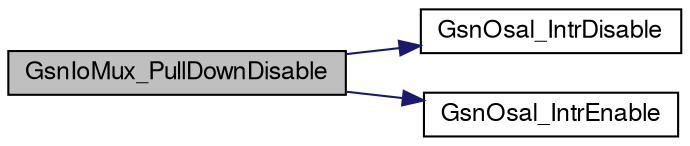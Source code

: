 digraph G
{
  edge [fontname="FreeSans",fontsize="12",labelfontname="FreeSans",labelfontsize="12"];
  node [fontname="FreeSans",fontsize="12",shape=record];
  rankdir=LR;
  Node1 [label="GsnIoMux_PullDownDisable",height=0.2,width=0.4,color="black", fillcolor="grey75", style="filled" fontcolor="black"];
  Node1 -> Node2 [color="midnightblue",fontsize="12",style="solid",fontname="FreeSans"];
  Node2 [label="GsnOsal_IntrDisable",height=0.2,width=0.4,color="black", fillcolor="white", style="filled",URL="$a00650.html#ga1ed551b8d69faf123769e95f1d1a6a7b",tooltip="Disable interrupts. This function disables interrupts at ARM core level. It returns the interrupt sta..."];
  Node1 -> Node3 [color="midnightblue",fontsize="12",style="solid",fontname="FreeSans"];
  Node3 [label="GsnOsal_IntrEnable",height=0.2,width=0.4,color="black", fillcolor="white", style="filled",URL="$a00650.html#ga2b636bd2ea78e766272d3b316fc56caf",tooltip="Enables interrupts. This function enables interrupts at ARM core level. It takes the interrupt status..."];
}
